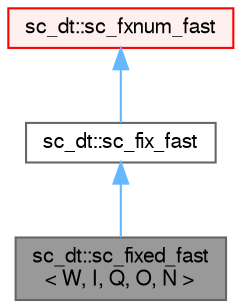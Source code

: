 digraph "sc_dt::sc_fixed_fast&lt; W, I, Q, O, N &gt;"
{
 // LATEX_PDF_SIZE
  bgcolor="transparent";
  edge [fontname=FreeSans,fontsize=10,labelfontname=FreeSans,labelfontsize=10];
  node [fontname=FreeSans,fontsize=10,shape=box,height=0.2,width=0.4];
  Node1 [id="Node000001",label="sc_dt::sc_fixed_fast\l\< W, I, Q, O, N \>",height=0.2,width=0.4,color="gray40", fillcolor="grey60", style="filled", fontcolor="black",tooltip=" "];
  Node2 -> Node1 [id="edge1_Node000001_Node000002",dir="back",color="steelblue1",style="solid",tooltip=" "];
  Node2 [id="Node000002",label="sc_dt::sc_fix_fast",height=0.2,width=0.4,color="gray40", fillcolor="white", style="filled",URL="$a01693.html",tooltip=" "];
  Node3 -> Node2 [id="edge2_Node000002_Node000003",dir="back",color="steelblue1",style="solid",tooltip=" "];
  Node3 [id="Node000003",label="sc_dt::sc_fxnum_fast",height=0.2,width=0.4,color="red", fillcolor="#FFF0F0", style="filled",URL="$a01745.html",tooltip=" "];
}
